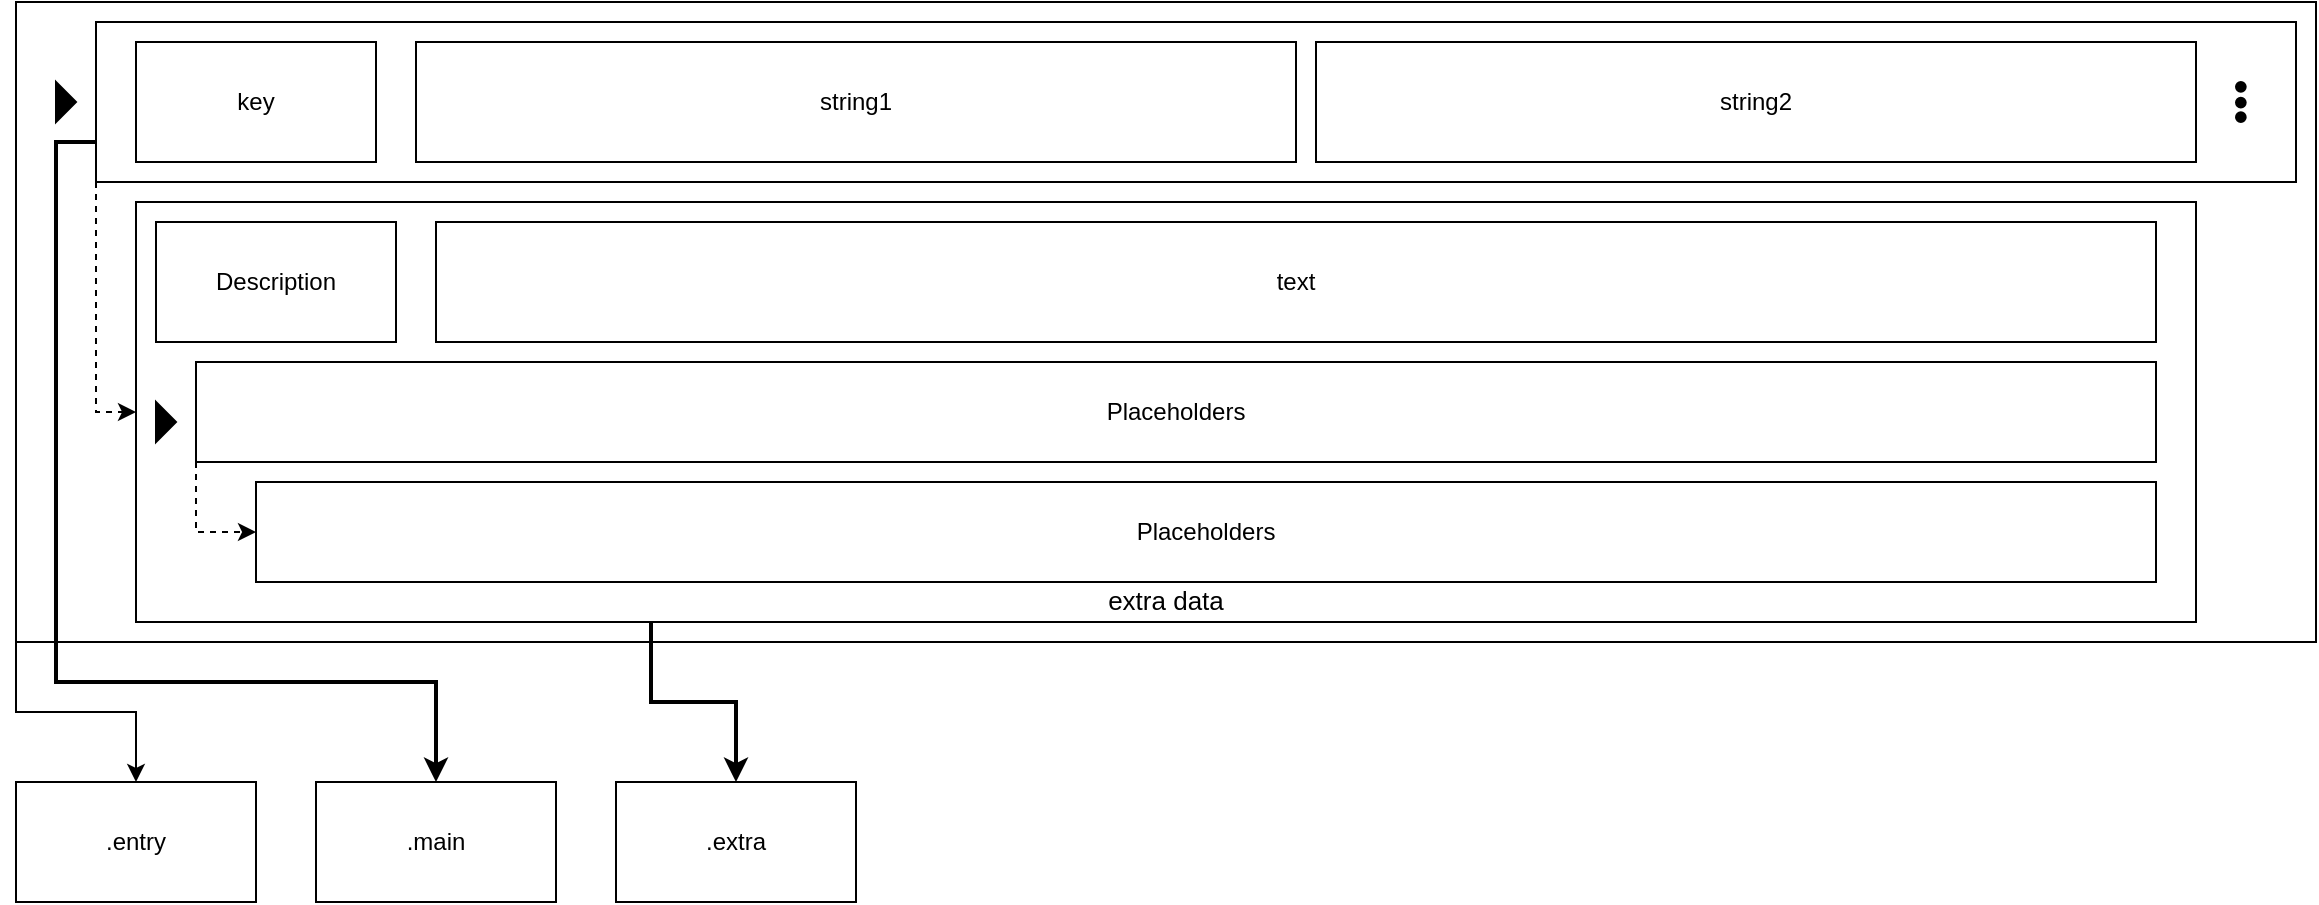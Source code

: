 <mxfile>
    <diagram id="N-NqEReRJQJQrJY7CJO8" name="Page-1">
        <mxGraphModel dx="1254" dy="767" grid="1" gridSize="10" guides="1" tooltips="1" connect="1" arrows="1" fold="1" page="1" pageScale="1" pageWidth="1169" pageHeight="827" math="0" shadow="0">
            <root>
                <mxCell id="0"/>
                <mxCell id="1" parent="0"/>
                <mxCell id="PNC0AH6JoXKZmijt-zqj-16" style="edgeStyle=orthogonalEdgeStyle;rounded=0;orthogonalLoop=1;jettySize=auto;html=1;exitX=0;exitY=1;exitDx=0;exitDy=0;" parent="1" source="PNC0AH6JoXKZmijt-zqj-1" target="PNC0AH6JoXKZmijt-zqj-15" edge="1">
                    <mxGeometry relative="1" as="geometry"/>
                </mxCell>
                <mxCell id="PNC0AH6JoXKZmijt-zqj-1" value="" style="rounded=0;whiteSpace=wrap;html=1;fillColor=default;" parent="1" vertex="1">
                    <mxGeometry x="10" y="40" width="1150" height="320" as="geometry"/>
                </mxCell>
                <mxCell id="PNC0AH6JoXKZmijt-zqj-9" style="edgeStyle=orthogonalEdgeStyle;rounded=0;orthogonalLoop=1;jettySize=auto;html=1;exitX=0;exitY=1;exitDx=0;exitDy=0;entryX=0;entryY=0.5;entryDx=0;entryDy=0;strokeWidth=1;dashed=1;" parent="1" source="PNC0AH6JoXKZmijt-zqj-2" target="PNC0AH6JoXKZmijt-zqj-7" edge="1">
                    <mxGeometry relative="1" as="geometry">
                        <Array as="points">
                            <mxPoint x="50" y="245"/>
                        </Array>
                    </mxGeometry>
                </mxCell>
                <mxCell id="PNC0AH6JoXKZmijt-zqj-19" style="edgeStyle=orthogonalEdgeStyle;rounded=0;orthogonalLoop=1;jettySize=auto;html=1;exitX=0;exitY=0.75;exitDx=0;exitDy=0;entryX=0.5;entryY=0;entryDx=0;entryDy=0;fontColor=#FFFFFF;strokeWidth=2;" parent="1" source="PNC0AH6JoXKZmijt-zqj-2" target="PNC0AH6JoXKZmijt-zqj-18" edge="1">
                    <mxGeometry relative="1" as="geometry">
                        <Array as="points">
                            <mxPoint x="30" y="110"/>
                            <mxPoint x="30" y="380"/>
                            <mxPoint x="220" y="380"/>
                        </Array>
                    </mxGeometry>
                </mxCell>
                <mxCell id="PNC0AH6JoXKZmijt-zqj-2" value="" style="rounded=0;whiteSpace=wrap;html=1;fillColor=default;" parent="1" vertex="1">
                    <mxGeometry x="50" y="50" width="1100" height="80" as="geometry"/>
                </mxCell>
                <mxCell id="PNC0AH6JoXKZmijt-zqj-3" value="key" style="rounded=0;whiteSpace=wrap;html=1;fillColor=default;" parent="1" vertex="1">
                    <mxGeometry x="70" y="60" width="120" height="60" as="geometry"/>
                </mxCell>
                <mxCell id="PNC0AH6JoXKZmijt-zqj-5" value="string1" style="rounded=0;whiteSpace=wrap;html=1;fillColor=default;" parent="1" vertex="1">
                    <mxGeometry x="210" y="60" width="440" height="60" as="geometry"/>
                </mxCell>
                <mxCell id="PNC0AH6JoXKZmijt-zqj-6" value="string2" style="rounded=0;whiteSpace=wrap;html=1;fillColor=default;" parent="1" vertex="1">
                    <mxGeometry x="660" y="60" width="440" height="60" as="geometry"/>
                </mxCell>
                <mxCell id="PNC0AH6JoXKZmijt-zqj-21" style="edgeStyle=orthogonalEdgeStyle;rounded=0;orthogonalLoop=1;jettySize=auto;html=1;exitX=0.25;exitY=1;exitDx=0;exitDy=0;entryX=0.5;entryY=0;entryDx=0;entryDy=0;fontColor=#FFFFFF;strokeWidth=2;" parent="1" source="PNC0AH6JoXKZmijt-zqj-7" target="PNC0AH6JoXKZmijt-zqj-20" edge="1">
                    <mxGeometry relative="1" as="geometry"/>
                </mxCell>
                <mxCell id="PNC0AH6JoXKZmijt-zqj-7" value="extra data" style="rounded=0;whiteSpace=wrap;html=1;fillColor=default;verticalAlign=bottom;fontSize=13;" parent="1" vertex="1">
                    <mxGeometry x="70" y="140" width="1030" height="210" as="geometry"/>
                </mxCell>
                <mxCell id="PNC0AH6JoXKZmijt-zqj-10" value="" style="triangle;whiteSpace=wrap;html=1;fillColor=#000000;" parent="1" vertex="1">
                    <mxGeometry x="30" y="80" width="10" height="20" as="geometry"/>
                </mxCell>
                <mxCell id="PNC0AH6JoXKZmijt-zqj-14" value="" style="group" parent="1" vertex="1" connectable="0">
                    <mxGeometry x="1120" y="80" width="40" height="20" as="geometry"/>
                </mxCell>
                <mxCell id="PNC0AH6JoXKZmijt-zqj-11" value="" style="ellipse;whiteSpace=wrap;html=1;aspect=fixed;fillColor=#000000;" parent="PNC0AH6JoXKZmijt-zqj-14" vertex="1">
                    <mxGeometry width="4.848" height="4.848" as="geometry"/>
                </mxCell>
                <mxCell id="PNC0AH6JoXKZmijt-zqj-12" value="" style="ellipse;whiteSpace=wrap;html=1;aspect=fixed;fillColor=#000000;" parent="PNC0AH6JoXKZmijt-zqj-14" vertex="1">
                    <mxGeometry y="7.879" width="4.848" height="4.848" as="geometry"/>
                </mxCell>
                <mxCell id="PNC0AH6JoXKZmijt-zqj-13" value="" style="ellipse;whiteSpace=wrap;html=1;aspect=fixed;fillColor=#000000;" parent="PNC0AH6JoXKZmijt-zqj-14" vertex="1">
                    <mxGeometry y="15.152" width="4.848" height="4.848" as="geometry"/>
                </mxCell>
                <mxCell id="PNC0AH6JoXKZmijt-zqj-15" value=".entry" style="rounded=0;whiteSpace=wrap;html=1;" parent="1" vertex="1">
                    <mxGeometry x="10" y="430" width="120" height="60" as="geometry"/>
                </mxCell>
                <mxCell id="PNC0AH6JoXKZmijt-zqj-18" value=".main" style="rounded=0;whiteSpace=wrap;html=1;" parent="1" vertex="1">
                    <mxGeometry x="160" y="430" width="120" height="60" as="geometry"/>
                </mxCell>
                <mxCell id="PNC0AH6JoXKZmijt-zqj-20" value=".extra" style="rounded=0;whiteSpace=wrap;html=1;" parent="1" vertex="1">
                    <mxGeometry x="310" y="430" width="120" height="60" as="geometry"/>
                </mxCell>
                <mxCell id="2" value="Description" style="rounded=0;whiteSpace=wrap;html=1;fillColor=default;" vertex="1" parent="1">
                    <mxGeometry x="80" y="150" width="120" height="60" as="geometry"/>
                </mxCell>
                <mxCell id="3" value="text" style="rounded=0;whiteSpace=wrap;html=1;fillColor=default;" vertex="1" parent="1">
                    <mxGeometry x="220" y="150" width="860" height="60" as="geometry"/>
                </mxCell>
                <mxCell id="4" value="Placeholders" style="rounded=0;whiteSpace=wrap;html=1;fillColor=default;" vertex="1" parent="1">
                    <mxGeometry x="100" y="220" width="980" height="50" as="geometry"/>
                </mxCell>
                <mxCell id="6" value="" style="triangle;whiteSpace=wrap;html=1;fillColor=#000000;" vertex="1" parent="1">
                    <mxGeometry x="80" y="240" width="10" height="20" as="geometry"/>
                </mxCell>
                <mxCell id="8" value="Placeholders" style="rounded=0;whiteSpace=wrap;html=1;fillColor=default;" vertex="1" parent="1">
                    <mxGeometry x="130" y="280" width="950" height="50" as="geometry"/>
                </mxCell>
                <mxCell id="13" style="edgeStyle=orthogonalEdgeStyle;rounded=0;orthogonalLoop=1;jettySize=auto;html=1;exitX=0;exitY=1;exitDx=0;exitDy=0;entryX=0;entryY=0.5;entryDx=0;entryDy=0;strokeWidth=1;dashed=1;" edge="1" parent="1" source="4" target="8">
                    <mxGeometry relative="1" as="geometry">
                        <mxPoint x="100.0" y="280.0" as="sourcePoint"/>
                        <mxPoint x="120.0" y="395" as="targetPoint"/>
                        <Array as="points">
                            <mxPoint x="100" y="305"/>
                        </Array>
                    </mxGeometry>
                </mxCell>
            </root>
        </mxGraphModel>
    </diagram>
</mxfile>